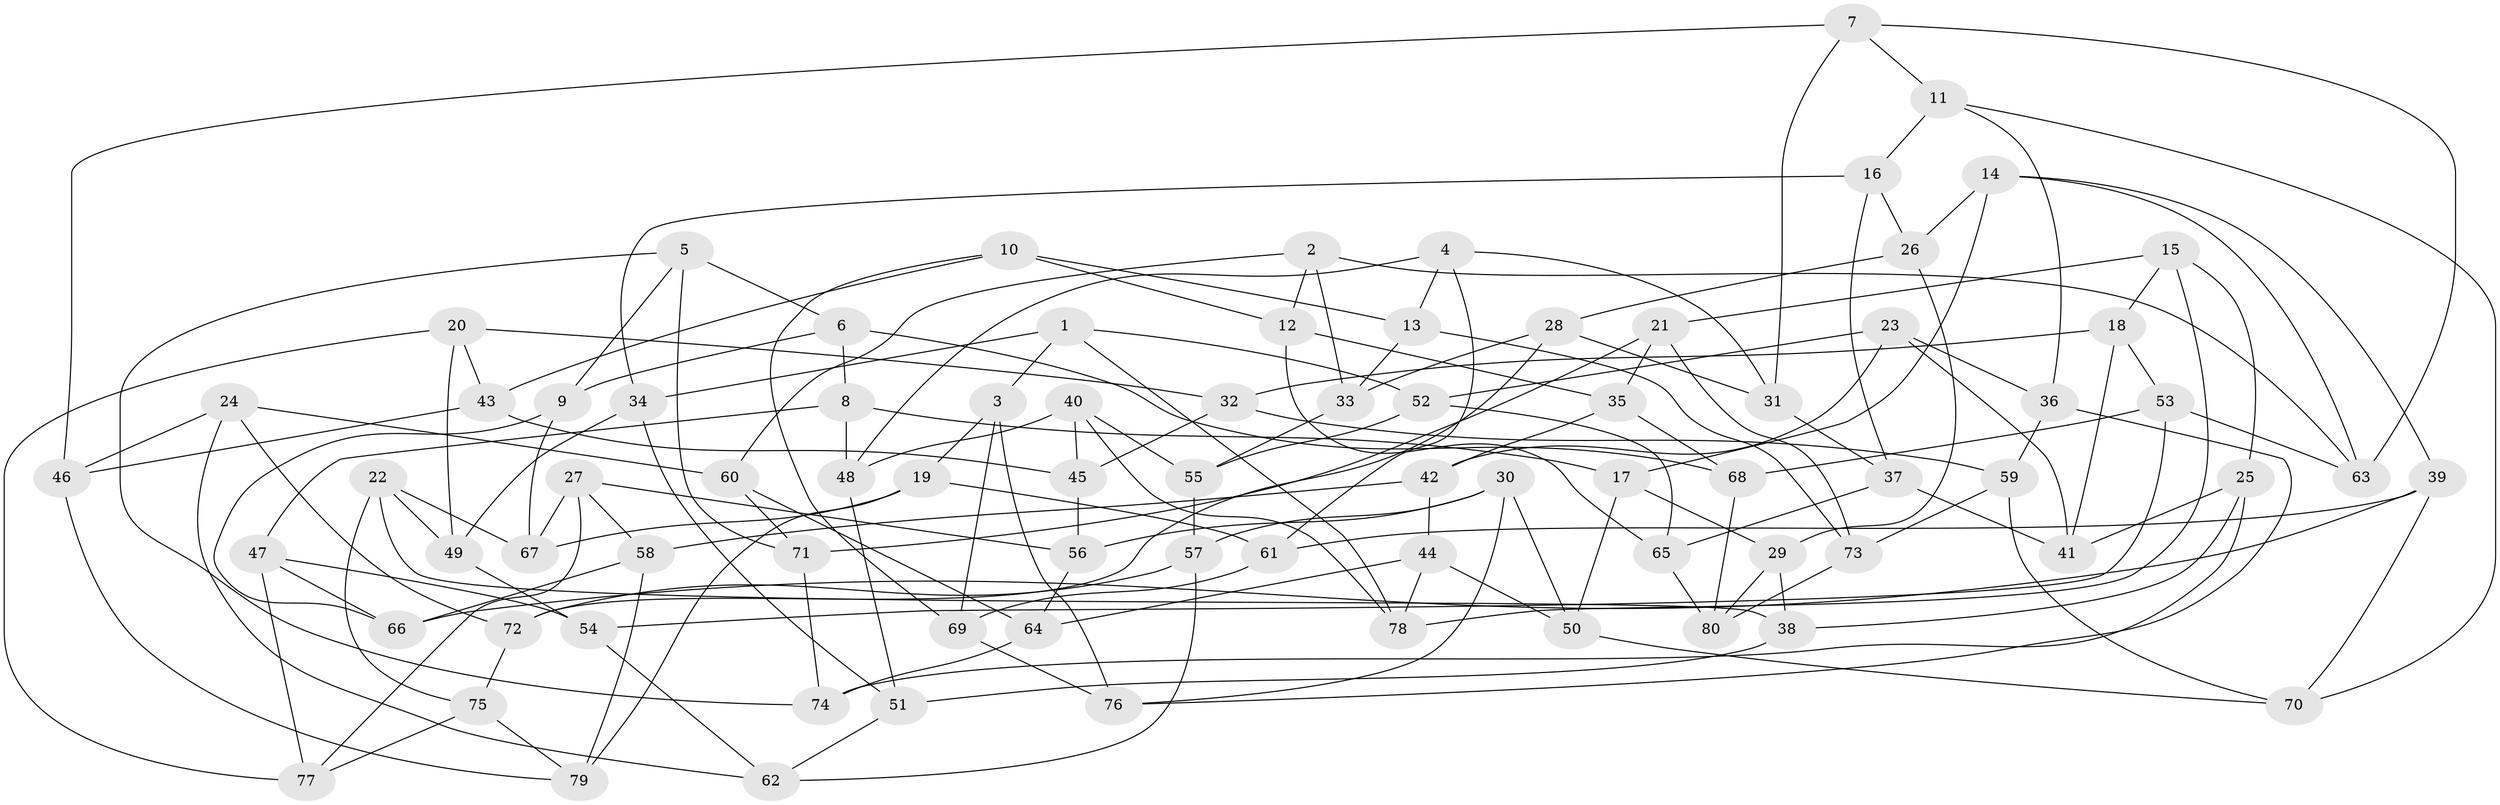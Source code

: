 // Generated by graph-tools (version 1.1) at 2025/16/03/09/25 04:16:21]
// undirected, 80 vertices, 160 edges
graph export_dot {
graph [start="1"]
  node [color=gray90,style=filled];
  1;
  2;
  3;
  4;
  5;
  6;
  7;
  8;
  9;
  10;
  11;
  12;
  13;
  14;
  15;
  16;
  17;
  18;
  19;
  20;
  21;
  22;
  23;
  24;
  25;
  26;
  27;
  28;
  29;
  30;
  31;
  32;
  33;
  34;
  35;
  36;
  37;
  38;
  39;
  40;
  41;
  42;
  43;
  44;
  45;
  46;
  47;
  48;
  49;
  50;
  51;
  52;
  53;
  54;
  55;
  56;
  57;
  58;
  59;
  60;
  61;
  62;
  63;
  64;
  65;
  66;
  67;
  68;
  69;
  70;
  71;
  72;
  73;
  74;
  75;
  76;
  77;
  78;
  79;
  80;
  1 -- 52;
  1 -- 78;
  1 -- 3;
  1 -- 34;
  2 -- 12;
  2 -- 63;
  2 -- 60;
  2 -- 33;
  3 -- 19;
  3 -- 76;
  3 -- 69;
  4 -- 48;
  4 -- 13;
  4 -- 31;
  4 -- 61;
  5 -- 9;
  5 -- 74;
  5 -- 71;
  5 -- 6;
  6 -- 9;
  6 -- 68;
  6 -- 8;
  7 -- 63;
  7 -- 31;
  7 -- 11;
  7 -- 46;
  8 -- 47;
  8 -- 48;
  8 -- 17;
  9 -- 67;
  9 -- 66;
  10 -- 43;
  10 -- 69;
  10 -- 13;
  10 -- 12;
  11 -- 70;
  11 -- 16;
  11 -- 36;
  12 -- 35;
  12 -- 65;
  13 -- 33;
  13 -- 73;
  14 -- 26;
  14 -- 17;
  14 -- 63;
  14 -- 39;
  15 -- 21;
  15 -- 78;
  15 -- 18;
  15 -- 25;
  16 -- 26;
  16 -- 37;
  16 -- 34;
  17 -- 50;
  17 -- 29;
  18 -- 53;
  18 -- 41;
  18 -- 32;
  19 -- 61;
  19 -- 79;
  19 -- 67;
  20 -- 32;
  20 -- 77;
  20 -- 43;
  20 -- 49;
  21 -- 35;
  21 -- 73;
  21 -- 71;
  22 -- 49;
  22 -- 67;
  22 -- 75;
  22 -- 38;
  23 -- 52;
  23 -- 41;
  23 -- 42;
  23 -- 36;
  24 -- 46;
  24 -- 60;
  24 -- 62;
  24 -- 72;
  25 -- 41;
  25 -- 74;
  25 -- 38;
  26 -- 29;
  26 -- 28;
  27 -- 58;
  27 -- 67;
  27 -- 56;
  27 -- 77;
  28 -- 72;
  28 -- 33;
  28 -- 31;
  29 -- 38;
  29 -- 80;
  30 -- 50;
  30 -- 56;
  30 -- 76;
  30 -- 57;
  31 -- 37;
  32 -- 45;
  32 -- 59;
  33 -- 55;
  34 -- 51;
  34 -- 49;
  35 -- 42;
  35 -- 68;
  36 -- 76;
  36 -- 59;
  37 -- 65;
  37 -- 41;
  38 -- 51;
  39 -- 70;
  39 -- 61;
  39 -- 66;
  40 -- 55;
  40 -- 48;
  40 -- 78;
  40 -- 45;
  42 -- 58;
  42 -- 44;
  43 -- 45;
  43 -- 46;
  44 -- 78;
  44 -- 50;
  44 -- 64;
  45 -- 56;
  46 -- 79;
  47 -- 54;
  47 -- 66;
  47 -- 77;
  48 -- 51;
  49 -- 54;
  50 -- 70;
  51 -- 62;
  52 -- 65;
  52 -- 55;
  53 -- 63;
  53 -- 68;
  53 -- 54;
  54 -- 62;
  55 -- 57;
  56 -- 64;
  57 -- 72;
  57 -- 62;
  58 -- 79;
  58 -- 66;
  59 -- 73;
  59 -- 70;
  60 -- 64;
  60 -- 71;
  61 -- 69;
  64 -- 74;
  65 -- 80;
  68 -- 80;
  69 -- 76;
  71 -- 74;
  72 -- 75;
  73 -- 80;
  75 -- 79;
  75 -- 77;
}
